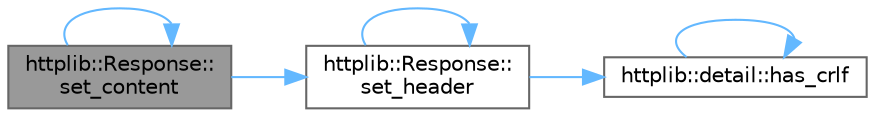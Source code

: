 digraph "httplib::Response::set_content"
{
 // LATEX_PDF_SIZE
  bgcolor="transparent";
  edge [fontname=Helvetica,fontsize=10,labelfontname=Helvetica,labelfontsize=10];
  node [fontname=Helvetica,fontsize=10,shape=box,height=0.2,width=0.4];
  rankdir="LR";
  Node1 [id="Node000001",label="httplib::Response::\lset_content",height=0.2,width=0.4,color="gray40", fillcolor="grey60", style="filled", fontcolor="black",tooltip=" "];
  Node1 -> Node1 [id="edge1_Node000001_Node000001",color="steelblue1",style="solid",tooltip=" "];
  Node1 -> Node2 [id="edge2_Node000001_Node000002",color="steelblue1",style="solid",tooltip=" "];
  Node2 [id="Node000002",label="httplib::Response::\lset_header",height=0.2,width=0.4,color="grey40", fillcolor="white", style="filled",URL="$structhttplib_1_1_response.html#af0491ee48d3ab5a3e4ee9efe41b4f3cd",tooltip=" "];
  Node2 -> Node3 [id="edge3_Node000002_Node000003",color="steelblue1",style="solid",tooltip=" "];
  Node3 [id="Node000003",label="httplib::detail::has_crlf",height=0.2,width=0.4,color="grey40", fillcolor="white", style="filled",URL="$namespacehttplib_1_1detail.html#ab084360aabd1bb3ec5d12bda0e76e562",tooltip=" "];
  Node3 -> Node3 [id="edge4_Node000003_Node000003",color="steelblue1",style="solid",tooltip=" "];
  Node2 -> Node2 [id="edge5_Node000002_Node000002",color="steelblue1",style="solid",tooltip=" "];
}
